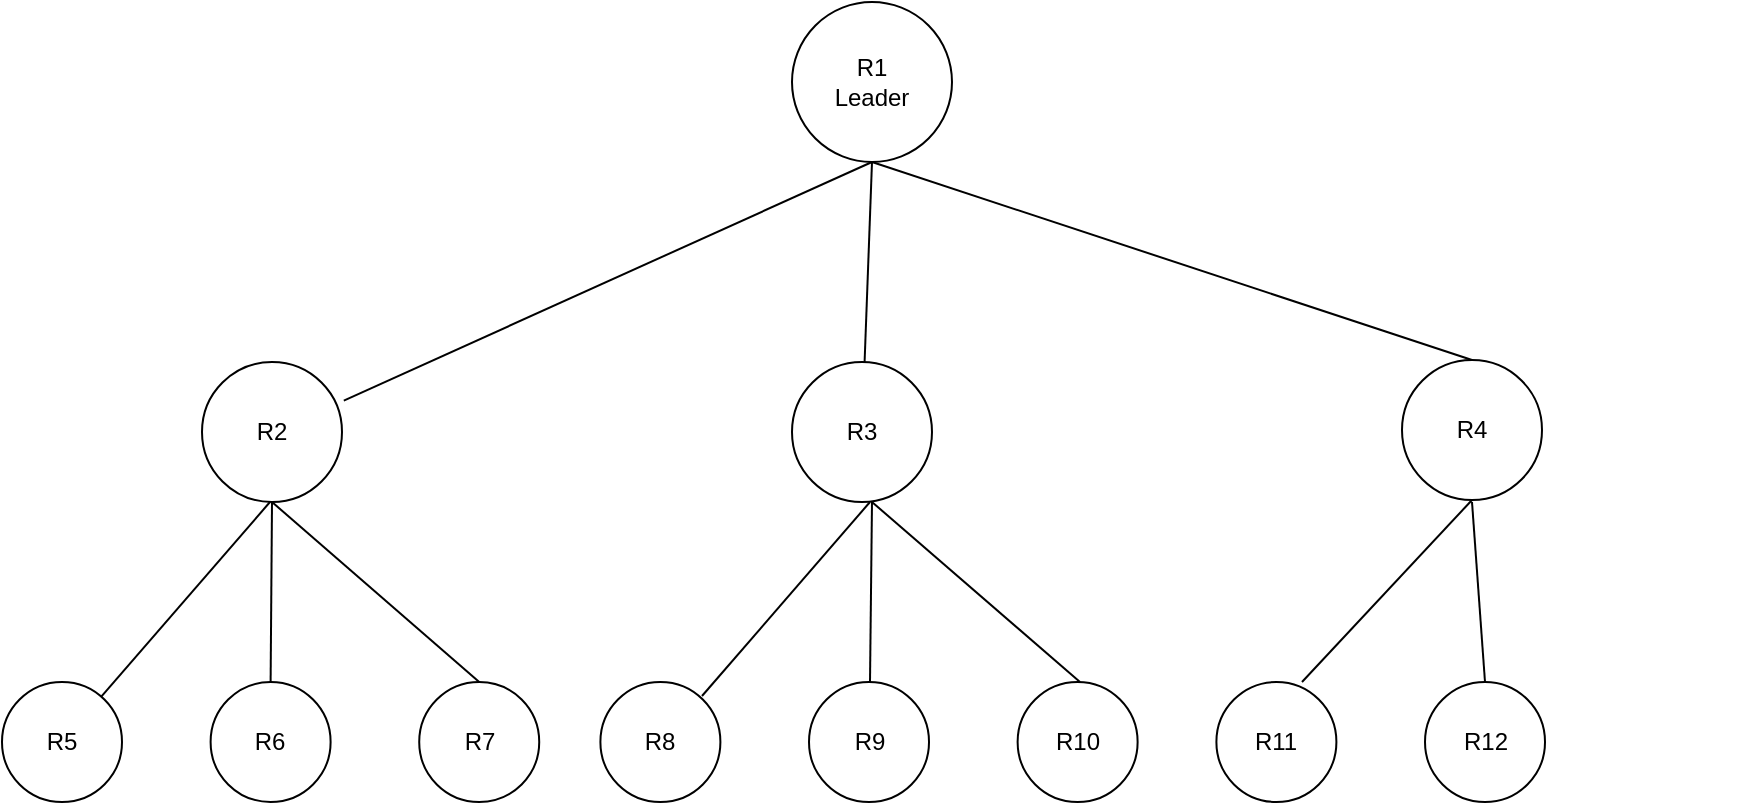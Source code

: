 <mxfile version="23.1.1" type="github">
  <diagram name="第 1 页" id="hJSF2qZVuYXF9NQRgrBP">
    <mxGraphModel dx="1193" dy="686" grid="1" gridSize="10" guides="1" tooltips="1" connect="1" arrows="1" fold="1" page="1" pageScale="1" pageWidth="827" pageHeight="1169" math="0" shadow="0">
      <root>
        <mxCell id="0" />
        <mxCell id="1" parent="0" />
        <mxCell id="Hqp8yOC0X2wWDWa9lUx--2" value="R1&lt;br&gt;Leader" style="ellipse;whiteSpace=wrap;html=1;aspect=fixed;" vertex="1" parent="1">
          <mxGeometry x="395" y="110" width="80" height="80" as="geometry" />
        </mxCell>
        <mxCell id="Hqp8yOC0X2wWDWa9lUx--38" value="" style="group" vertex="1" connectable="0" parent="1">
          <mxGeometry y="450" width="880" height="60" as="geometry" />
        </mxCell>
        <mxCell id="Hqp8yOC0X2wWDWa9lUx--6" value="" style="group" vertex="1" connectable="0" parent="Hqp8yOC0X2wWDWa9lUx--38">
          <mxGeometry width="272.8" height="60" as="geometry" />
        </mxCell>
        <mxCell id="Hqp8yOC0X2wWDWa9lUx--3" value="R5" style="ellipse;whiteSpace=wrap;html=1;aspect=fixed;" vertex="1" parent="Hqp8yOC0X2wWDWa9lUx--6">
          <mxGeometry width="60" height="60" as="geometry" />
        </mxCell>
        <mxCell id="Hqp8yOC0X2wWDWa9lUx--4" value="R6" style="ellipse;whiteSpace=wrap;html=1;aspect=fixed;" vertex="1" parent="Hqp8yOC0X2wWDWa9lUx--6">
          <mxGeometry x="104.306" width="60" height="60" as="geometry" />
        </mxCell>
        <mxCell id="Hqp8yOC0X2wWDWa9lUx--5" value="R7" style="ellipse;whiteSpace=wrap;html=1;aspect=fixed;" vertex="1" parent="Hqp8yOC0X2wWDWa9lUx--6">
          <mxGeometry x="208.612" width="60" height="60" as="geometry" />
        </mxCell>
        <mxCell id="Hqp8yOC0X2wWDWa9lUx--22" value="" style="group" vertex="1" connectable="0" parent="Hqp8yOC0X2wWDWa9lUx--38">
          <mxGeometry x="299.2" width="272.8" height="60" as="geometry" />
        </mxCell>
        <mxCell id="Hqp8yOC0X2wWDWa9lUx--23" value="R8" style="ellipse;whiteSpace=wrap;html=1;aspect=fixed;" vertex="1" parent="Hqp8yOC0X2wWDWa9lUx--22">
          <mxGeometry width="60" height="60" as="geometry" />
        </mxCell>
        <mxCell id="Hqp8yOC0X2wWDWa9lUx--24" value="R9" style="ellipse;whiteSpace=wrap;html=1;aspect=fixed;" vertex="1" parent="Hqp8yOC0X2wWDWa9lUx--22">
          <mxGeometry x="104.306" width="60" height="60" as="geometry" />
        </mxCell>
        <mxCell id="Hqp8yOC0X2wWDWa9lUx--25" value="R10" style="ellipse;whiteSpace=wrap;html=1;aspect=fixed;" vertex="1" parent="Hqp8yOC0X2wWDWa9lUx--22">
          <mxGeometry x="208.612" width="60" height="60" as="geometry" />
        </mxCell>
        <mxCell id="Hqp8yOC0X2wWDWa9lUx--34" value="" style="group" vertex="1" connectable="0" parent="Hqp8yOC0X2wWDWa9lUx--38">
          <mxGeometry x="607.2" width="272.8" height="60" as="geometry" />
        </mxCell>
        <mxCell id="Hqp8yOC0X2wWDWa9lUx--35" value="R11" style="ellipse;whiteSpace=wrap;html=1;aspect=fixed;" vertex="1" parent="Hqp8yOC0X2wWDWa9lUx--34">
          <mxGeometry width="60" height="60" as="geometry" />
        </mxCell>
        <mxCell id="Hqp8yOC0X2wWDWa9lUx--36" value="R12" style="ellipse;whiteSpace=wrap;html=1;aspect=fixed;" vertex="1" parent="Hqp8yOC0X2wWDWa9lUx--34">
          <mxGeometry x="104.306" width="60" height="60" as="geometry" />
        </mxCell>
        <mxCell id="Hqp8yOC0X2wWDWa9lUx--19" value="R2" style="ellipse;whiteSpace=wrap;html=1;aspect=fixed;" vertex="1" parent="1">
          <mxGeometry x="100" y="290" width="70" height="70" as="geometry" />
        </mxCell>
        <mxCell id="Hqp8yOC0X2wWDWa9lUx--20" value="R3" style="ellipse;whiteSpace=wrap;html=1;aspect=fixed;" vertex="1" parent="1">
          <mxGeometry x="394.999" y="290" width="70" height="70" as="geometry" />
        </mxCell>
        <mxCell id="Hqp8yOC0X2wWDWa9lUx--21" value="R4" style="ellipse;whiteSpace=wrap;html=1;aspect=fixed;" vertex="1" parent="1">
          <mxGeometry x="699.999" y="289" width="70" height="70" as="geometry" />
        </mxCell>
        <mxCell id="Hqp8yOC0X2wWDWa9lUx--41" value="" style="endArrow=none;html=1;rounded=0;entryX=0.5;entryY=1;entryDx=0;entryDy=0;exitX=1.013;exitY=0.276;exitDx=0;exitDy=0;exitPerimeter=0;" edge="1" parent="1" source="Hqp8yOC0X2wWDWa9lUx--19" target="Hqp8yOC0X2wWDWa9lUx--2">
          <mxGeometry width="50" height="50" relative="1" as="geometry">
            <mxPoint x="480" y="430" as="sourcePoint" />
            <mxPoint x="530" y="380" as="targetPoint" />
          </mxGeometry>
        </mxCell>
        <mxCell id="Hqp8yOC0X2wWDWa9lUx--42" value="" style="endArrow=none;html=1;rounded=0;entryX=0.5;entryY=1;entryDx=0;entryDy=0;" edge="1" parent="1" source="Hqp8yOC0X2wWDWa9lUx--20" target="Hqp8yOC0X2wWDWa9lUx--2">
          <mxGeometry width="50" height="50" relative="1" as="geometry">
            <mxPoint x="181" y="319" as="sourcePoint" />
            <mxPoint x="445" y="200" as="targetPoint" />
          </mxGeometry>
        </mxCell>
        <mxCell id="Hqp8yOC0X2wWDWa9lUx--43" value="" style="endArrow=none;html=1;rounded=0;entryX=0.5;entryY=1;entryDx=0;entryDy=0;exitX=0.5;exitY=0;exitDx=0;exitDy=0;" edge="1" parent="1" source="Hqp8yOC0X2wWDWa9lUx--21" target="Hqp8yOC0X2wWDWa9lUx--2">
          <mxGeometry width="50" height="50" relative="1" as="geometry">
            <mxPoint x="441" y="300" as="sourcePoint" />
            <mxPoint x="445" y="200" as="targetPoint" />
          </mxGeometry>
        </mxCell>
        <mxCell id="Hqp8yOC0X2wWDWa9lUx--44" value="" style="endArrow=none;html=1;rounded=0;entryX=0.5;entryY=1;entryDx=0;entryDy=0;" edge="1" parent="1" source="Hqp8yOC0X2wWDWa9lUx--3">
          <mxGeometry width="50" height="50" relative="1" as="geometry">
            <mxPoint x="-130" y="479" as="sourcePoint" />
            <mxPoint x="134" y="360" as="targetPoint" />
          </mxGeometry>
        </mxCell>
        <mxCell id="Hqp8yOC0X2wWDWa9lUx--45" value="" style="endArrow=none;html=1;rounded=0;entryX=0.5;entryY=1;entryDx=0;entryDy=0;exitX=0.5;exitY=0;exitDx=0;exitDy=0;" edge="1" parent="1" source="Hqp8yOC0X2wWDWa9lUx--4" target="Hqp8yOC0X2wWDWa9lUx--19">
          <mxGeometry width="50" height="50" relative="1" as="geometry">
            <mxPoint x="60" y="467" as="sourcePoint" />
            <mxPoint x="144" y="370" as="targetPoint" />
          </mxGeometry>
        </mxCell>
        <mxCell id="Hqp8yOC0X2wWDWa9lUx--46" value="" style="endArrow=none;html=1;rounded=0;entryX=0.5;entryY=1;entryDx=0;entryDy=0;exitX=0.5;exitY=0;exitDx=0;exitDy=0;" edge="1" parent="1" source="Hqp8yOC0X2wWDWa9lUx--5" target="Hqp8yOC0X2wWDWa9lUx--19">
          <mxGeometry width="50" height="50" relative="1" as="geometry">
            <mxPoint x="144" y="460" as="sourcePoint" />
            <mxPoint x="145" y="370" as="targetPoint" />
          </mxGeometry>
        </mxCell>
        <mxCell id="Hqp8yOC0X2wWDWa9lUx--47" value="" style="endArrow=none;html=1;rounded=0;entryX=0.5;entryY=1;entryDx=0;entryDy=0;" edge="1" parent="1">
          <mxGeometry width="50" height="50" relative="1" as="geometry">
            <mxPoint x="350" y="457" as="sourcePoint" />
            <mxPoint x="434" y="360" as="targetPoint" />
          </mxGeometry>
        </mxCell>
        <mxCell id="Hqp8yOC0X2wWDWa9lUx--48" value="" style="endArrow=none;html=1;rounded=0;entryX=0.5;entryY=1;entryDx=0;entryDy=0;exitX=0.5;exitY=0;exitDx=0;exitDy=0;" edge="1" parent="1">
          <mxGeometry width="50" height="50" relative="1" as="geometry">
            <mxPoint x="434" y="450" as="sourcePoint" />
            <mxPoint x="435" y="360" as="targetPoint" />
          </mxGeometry>
        </mxCell>
        <mxCell id="Hqp8yOC0X2wWDWa9lUx--49" value="" style="endArrow=none;html=1;rounded=0;entryX=0.5;entryY=1;entryDx=0;entryDy=0;exitX=0.5;exitY=0;exitDx=0;exitDy=0;" edge="1" parent="1">
          <mxGeometry width="50" height="50" relative="1" as="geometry">
            <mxPoint x="539" y="450" as="sourcePoint" />
            <mxPoint x="435" y="360" as="targetPoint" />
          </mxGeometry>
        </mxCell>
        <mxCell id="Hqp8yOC0X2wWDWa9lUx--50" value="" style="endArrow=none;html=1;rounded=0;entryX=0.5;entryY=1;entryDx=0;entryDy=0;" edge="1" parent="1" target="Hqp8yOC0X2wWDWa9lUx--21">
          <mxGeometry width="50" height="50" relative="1" as="geometry">
            <mxPoint x="650" y="450" as="sourcePoint" />
            <mxPoint x="734" y="353" as="targetPoint" />
          </mxGeometry>
        </mxCell>
        <mxCell id="Hqp8yOC0X2wWDWa9lUx--51" value="" style="endArrow=none;html=1;rounded=0;exitX=0.5;exitY=0;exitDx=0;exitDy=0;" edge="1" parent="1" source="Hqp8yOC0X2wWDWa9lUx--36">
          <mxGeometry width="50" height="50" relative="1" as="geometry">
            <mxPoint x="734" y="443" as="sourcePoint" />
            <mxPoint x="735" y="360" as="targetPoint" />
          </mxGeometry>
        </mxCell>
      </root>
    </mxGraphModel>
  </diagram>
</mxfile>
